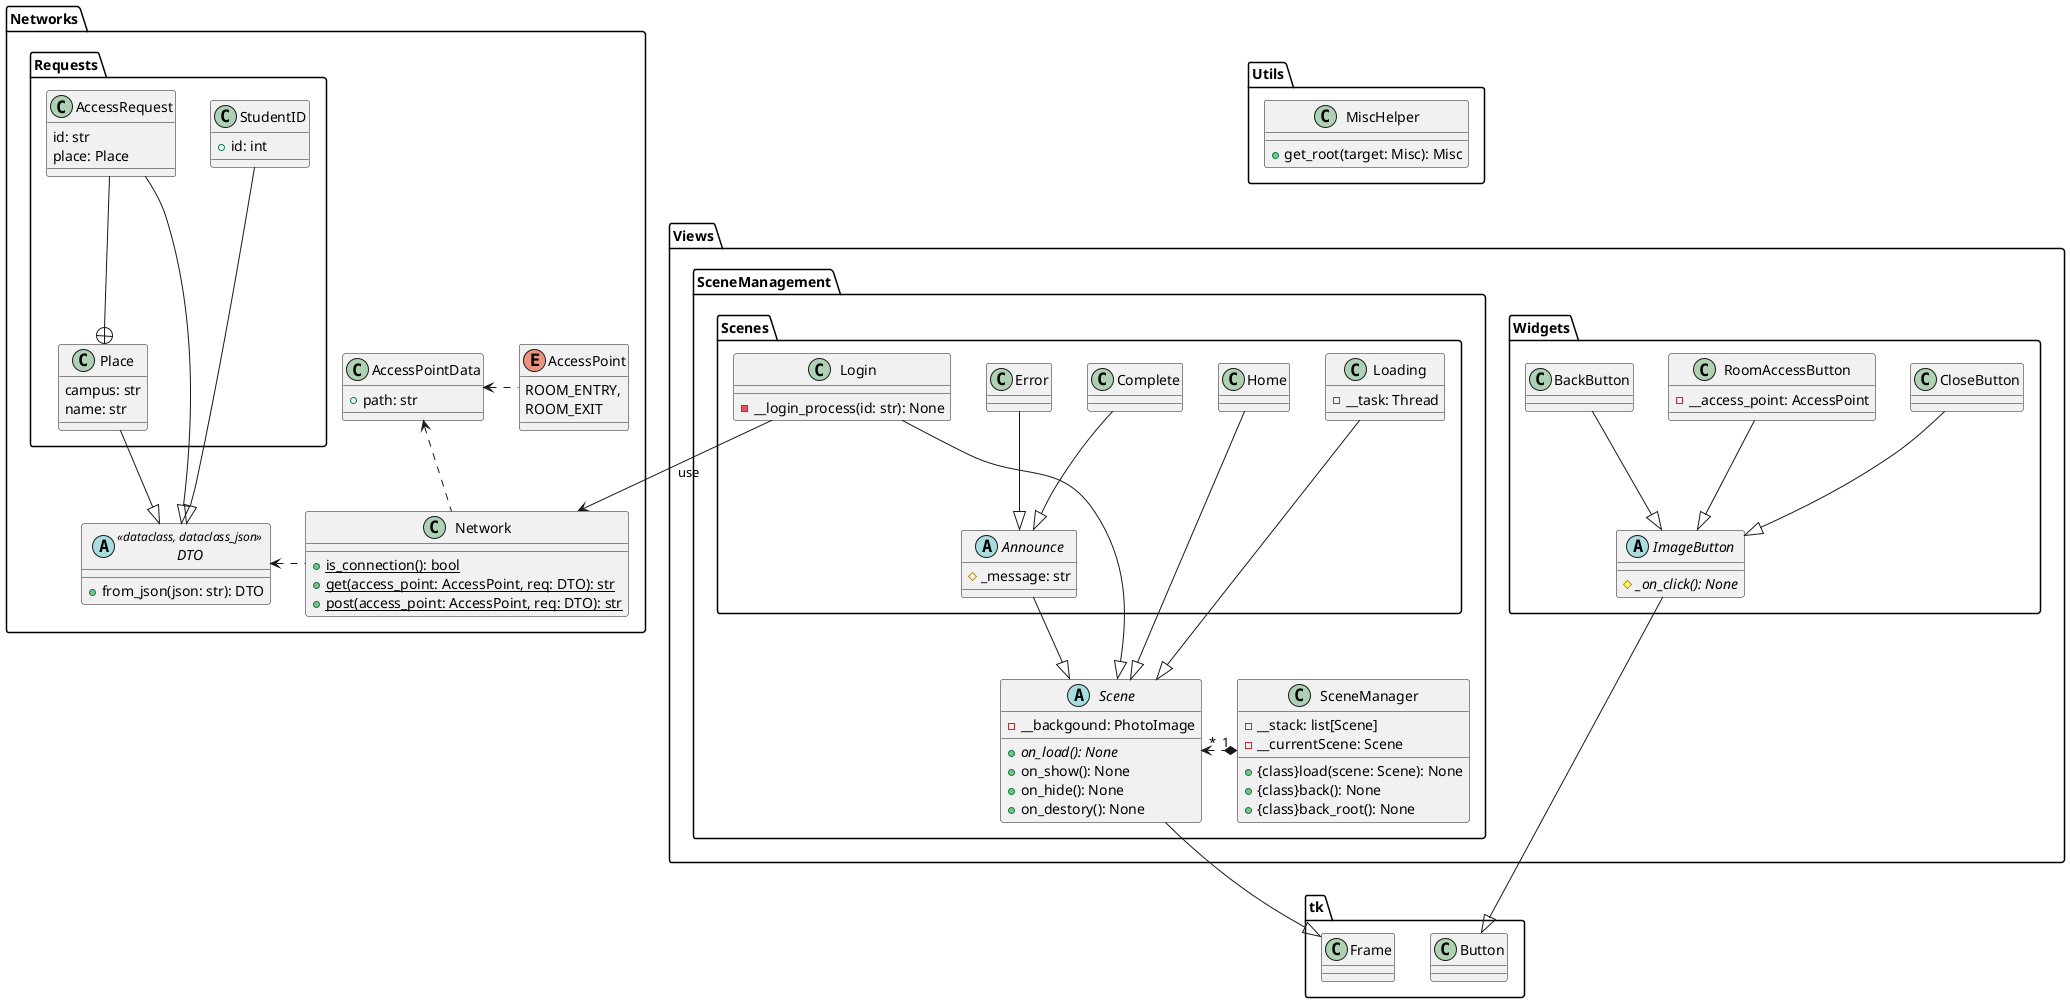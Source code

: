 @startuml AllClass

package Networks
{
    enum AccessPoint
    {
        ROOM_ENTRY,
        ROOM_EXIT
    }

    class AccessPointData
    {
        +path: str
    }

    abstract DTO<<dataclass, dataclass_json>>
    {
        +from_json(json: str): DTO
    }

    class Network
    {
        +{static}is_connection(): bool
        +{static}get(access_point: AccessPoint, req: DTO): str
        +{static}post(access_point: AccessPoint, req: DTO): str
    }

    package Requests
    {
        class AccessRequest
        {
            id: str
            place: Place
        }

        class Place
        {
            campus: str
            name: str
        }

        class StudentID
        {
            +id: int
        }
    }
}

package Utils
{
    class MiscHelper
    {
        +get_root(target: Misc): Misc
    }
}

package Views
{
    package SceneManagement
    {
        class SceneManager
        {
            -__stack: list[Scene]
            -__currentScene: Scene
            +{class}load(scene: Scene): None
            +{class}back(): None
            +{class}back_root(): None
        }

        abstract Scene
        {
            -__backgound: PhotoImage
            +{abstract}on_load(): None
            +on_show(): None
            +on_hide(): None
            +on_destory(): None
        }

        package Scenes
        {
            abstract Announce
            {
                #_message: str
            }
            class Complete
            class Error
            class Home
            class Login
            {
                -__login_process(id: str): None
            }
            class Loading
            {
                -__task: Thread
            }
        }
    }

    package Widgets
    {
        class BackButton
        class CloseButton
        abstract ImageButton
        {
            #{abstract}_on_click(): None
        }
        class RoomAccessButton
        {
            -__access_point: AccessPoint
        }
    }
}

Scene --|> tk.Frame
Announce --|> Scene
Home --|> Scene
Login --|> Scene
Loading --|> Scene
Error --|> Announce
Complete --|> Announce

AccessRequest --|> DTO
StudentID --|> DTO
Place --|> DTO

ImageButton --|> tk.Button
BackButton --|> ImageButton
CloseButton --|> ImageButton
RoomAccessButton --|> ImageButton

Network .left.> DTO
Network .up.> AccessPointData
AccessPoint .left.> AccessPointData

SceneManager "1" *.left.> "*" Scene

AccessRequest --+ Place

Login --> Network : use

@enduml